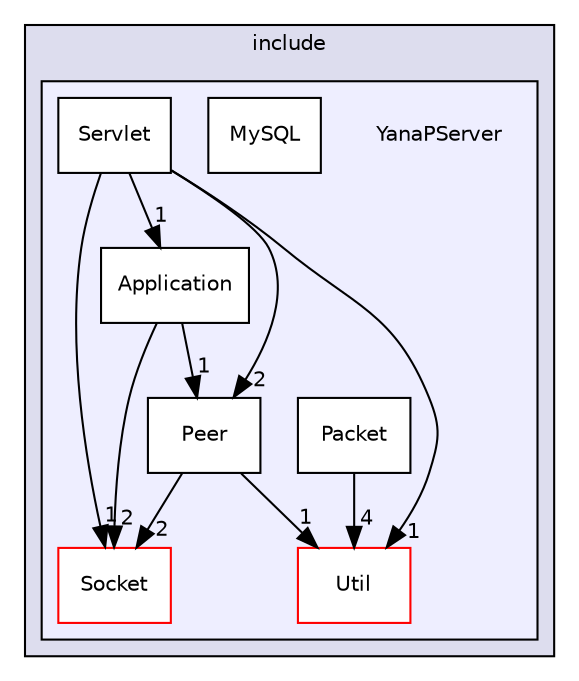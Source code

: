 digraph "YanaPServer" {
  compound=true
  node [ fontsize="10", fontname="Helvetica"];
  edge [ labelfontsize="10", labelfontname="Helvetica"];
  subgraph clusterdir_bac11a0200f3b99801364ef40513dc7d {
    graph [ bgcolor="#ddddee", pencolor="black", label="include" fontname="Helvetica", fontsize="10", URL="dir_bac11a0200f3b99801364ef40513dc7d.html"]
  subgraph clusterdir_05ce26451ba72466281a68fa333db4c9 {
    graph [ bgcolor="#eeeeff", pencolor="black", label="" URL="dir_05ce26451ba72466281a68fa333db4c9.html"];
    dir_05ce26451ba72466281a68fa333db4c9 [shape=plaintext label="YanaPServer"];
    dir_a20e85408acbd72c49dd604a7a1846df [shape=box label="Application" color="black" fillcolor="white" style="filled" URL="dir_a20e85408acbd72c49dd604a7a1846df.html"];
    dir_e5a87265b458a595df32d1deb9875678 [shape=box label="MySQL" color="black" fillcolor="white" style="filled" URL="dir_e5a87265b458a595df32d1deb9875678.html"];
    dir_cdd879fa19c9e9b1d64c0ea2c9801e58 [shape=box label="Packet" color="black" fillcolor="white" style="filled" URL="dir_cdd879fa19c9e9b1d64c0ea2c9801e58.html"];
    dir_960b8e36b494efe68e2099644f2abb6b [shape=box label="Peer" color="black" fillcolor="white" style="filled" URL="dir_960b8e36b494efe68e2099644f2abb6b.html"];
    dir_ce5a86610c14ebe5511a21d691d9a710 [shape=box label="Servlet" color="black" fillcolor="white" style="filled" URL="dir_ce5a86610c14ebe5511a21d691d9a710.html"];
    dir_c715092d858975d717cbcfac61317f8e [shape=box label="Socket" color="red" fillcolor="white" style="filled" URL="dir_c715092d858975d717cbcfac61317f8e.html"];
    dir_651c73b7fa1d91bab3f1794f6c5782dd [shape=box label="Util" color="red" fillcolor="white" style="filled" URL="dir_651c73b7fa1d91bab3f1794f6c5782dd.html"];
  }
  }
  dir_960b8e36b494efe68e2099644f2abb6b->dir_c715092d858975d717cbcfac61317f8e [headlabel="2", labeldistance=1.5 headhref="dir_000022_000014.html"];
  dir_960b8e36b494efe68e2099644f2abb6b->dir_651c73b7fa1d91bab3f1794f6c5782dd [headlabel="1", labeldistance=1.5 headhref="dir_000022_000007.html"];
  dir_ce5a86610c14ebe5511a21d691d9a710->dir_960b8e36b494efe68e2099644f2abb6b [headlabel="2", labeldistance=1.5 headhref="dir_000011_000022.html"];
  dir_ce5a86610c14ebe5511a21d691d9a710->dir_c715092d858975d717cbcfac61317f8e [headlabel="1", labeldistance=1.5 headhref="dir_000011_000014.html"];
  dir_ce5a86610c14ebe5511a21d691d9a710->dir_651c73b7fa1d91bab3f1794f6c5782dd [headlabel="1", labeldistance=1.5 headhref="dir_000011_000007.html"];
  dir_ce5a86610c14ebe5511a21d691d9a710->dir_a20e85408acbd72c49dd604a7a1846df [headlabel="1", labeldistance=1.5 headhref="dir_000011_000005.html"];
  dir_cdd879fa19c9e9b1d64c0ea2c9801e58->dir_651c73b7fa1d91bab3f1794f6c5782dd [headlabel="4", labeldistance=1.5 headhref="dir_000019_000007.html"];
  dir_a20e85408acbd72c49dd604a7a1846df->dir_960b8e36b494efe68e2099644f2abb6b [headlabel="1", labeldistance=1.5 headhref="dir_000005_000022.html"];
  dir_a20e85408acbd72c49dd604a7a1846df->dir_c715092d858975d717cbcfac61317f8e [headlabel="2", labeldistance=1.5 headhref="dir_000005_000014.html"];
}
